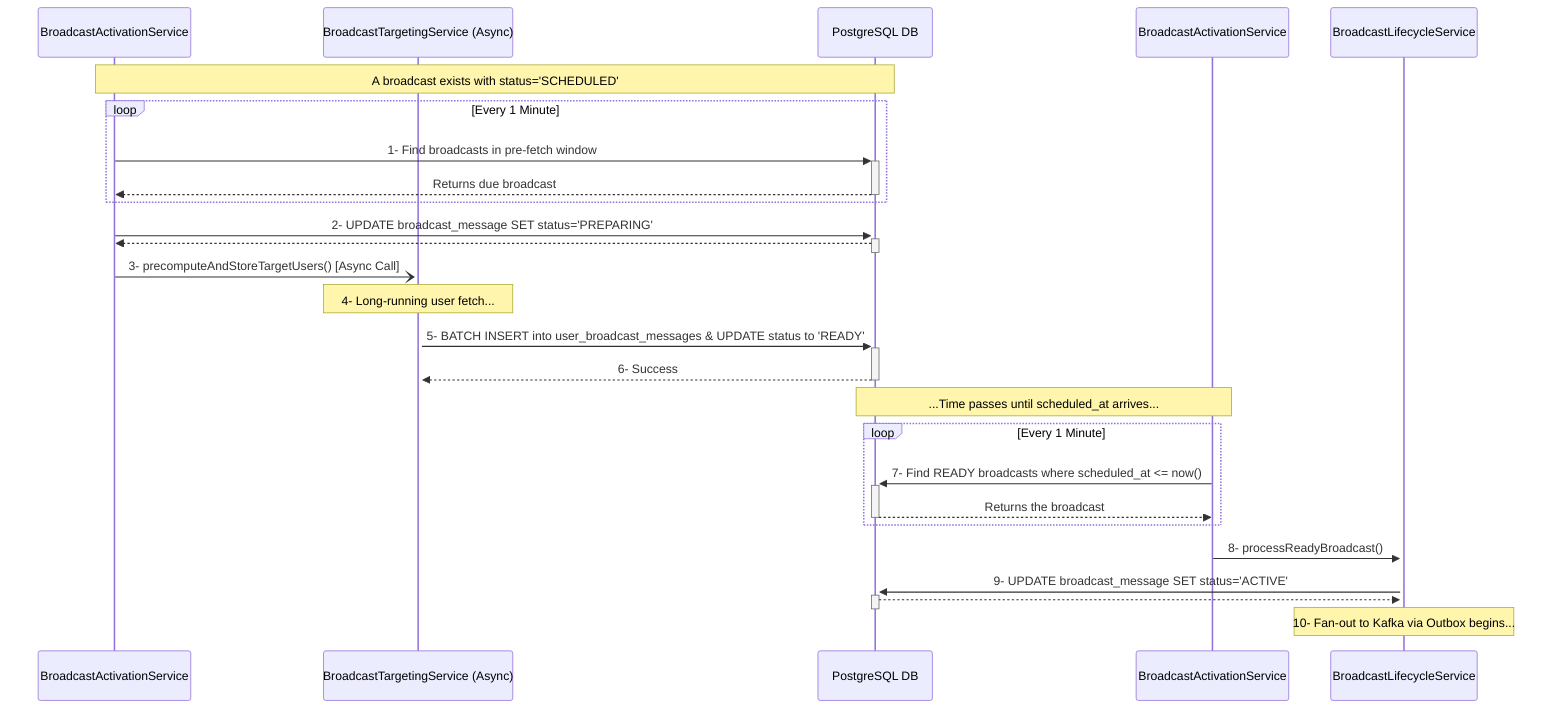 sequenceDiagram
    participant PrecompScheduler as BroadcastActivationService
    participant TargetingSvc as BroadcastTargetingService (Async)
    participant DB as PostgreSQL DB
    participant ActivationScheduler as BroadcastActivationService
    participant AdminSvc as BroadcastLifecycleService

    Note over PrecompScheduler, DB: A broadcast exists with status='SCHEDULED'
    
    loop Every 1 Minute
        PrecompScheduler->>+DB: 1- Find broadcasts in pre-fetch window
        DB-->>-PrecompScheduler: Returns due broadcast
    end
    
    PrecompScheduler->>+DB: 2- UPDATE broadcast_message SET status='PREPARING'
    DB-->>-PrecompScheduler: 
    PrecompScheduler-)+TargetingSvc: 3- precomputeAndStoreTargetUsers() [Async Call]

    Note over TargetingSvc: 4- Long-running user fetch...
    %% MODIFIED: Correctly shows writing to user_broadcast_messages
    TargetingSvc->>+DB: 5- BATCH INSERT into user_broadcast_messages & UPDATE status to 'READY'
    DB-->>-TargetingSvc: 6- Success
    
    Note over DB, ActivationScheduler: ...Time passes until scheduled_at arrives...

    loop Every 1 Minute
        ActivationScheduler->>+DB: 7- Find READY broadcasts where scheduled_at <= now()
        DB-->>-ActivationScheduler: Returns the broadcast
    end
    
    ActivationScheduler->>+AdminSvc: 8- processReadyBroadcast()
    AdminSvc->>+DB: 9- UPDATE broadcast_message SET status='ACTIVE'
    DB-->>-AdminSvc: 
    Note over AdminSvc: 10- Fan-out to Kafka via Outbox begins...